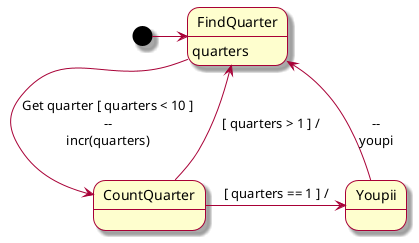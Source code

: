 @startuml
skin rose

[*] -> FindQuarter
FindQuarter : quarters
FindQuarter --> CountQuarter : Get quarter [ quarters < 10 ]\n--\nincr(quarters)
CountQuarter -> Youpii : [ quarters == 1 ] /
CountQuarter --> FindQuarter : [ quarters > 1 ] /
Youpii --> FindQuarter : \n--\nyoupi

@endumls
